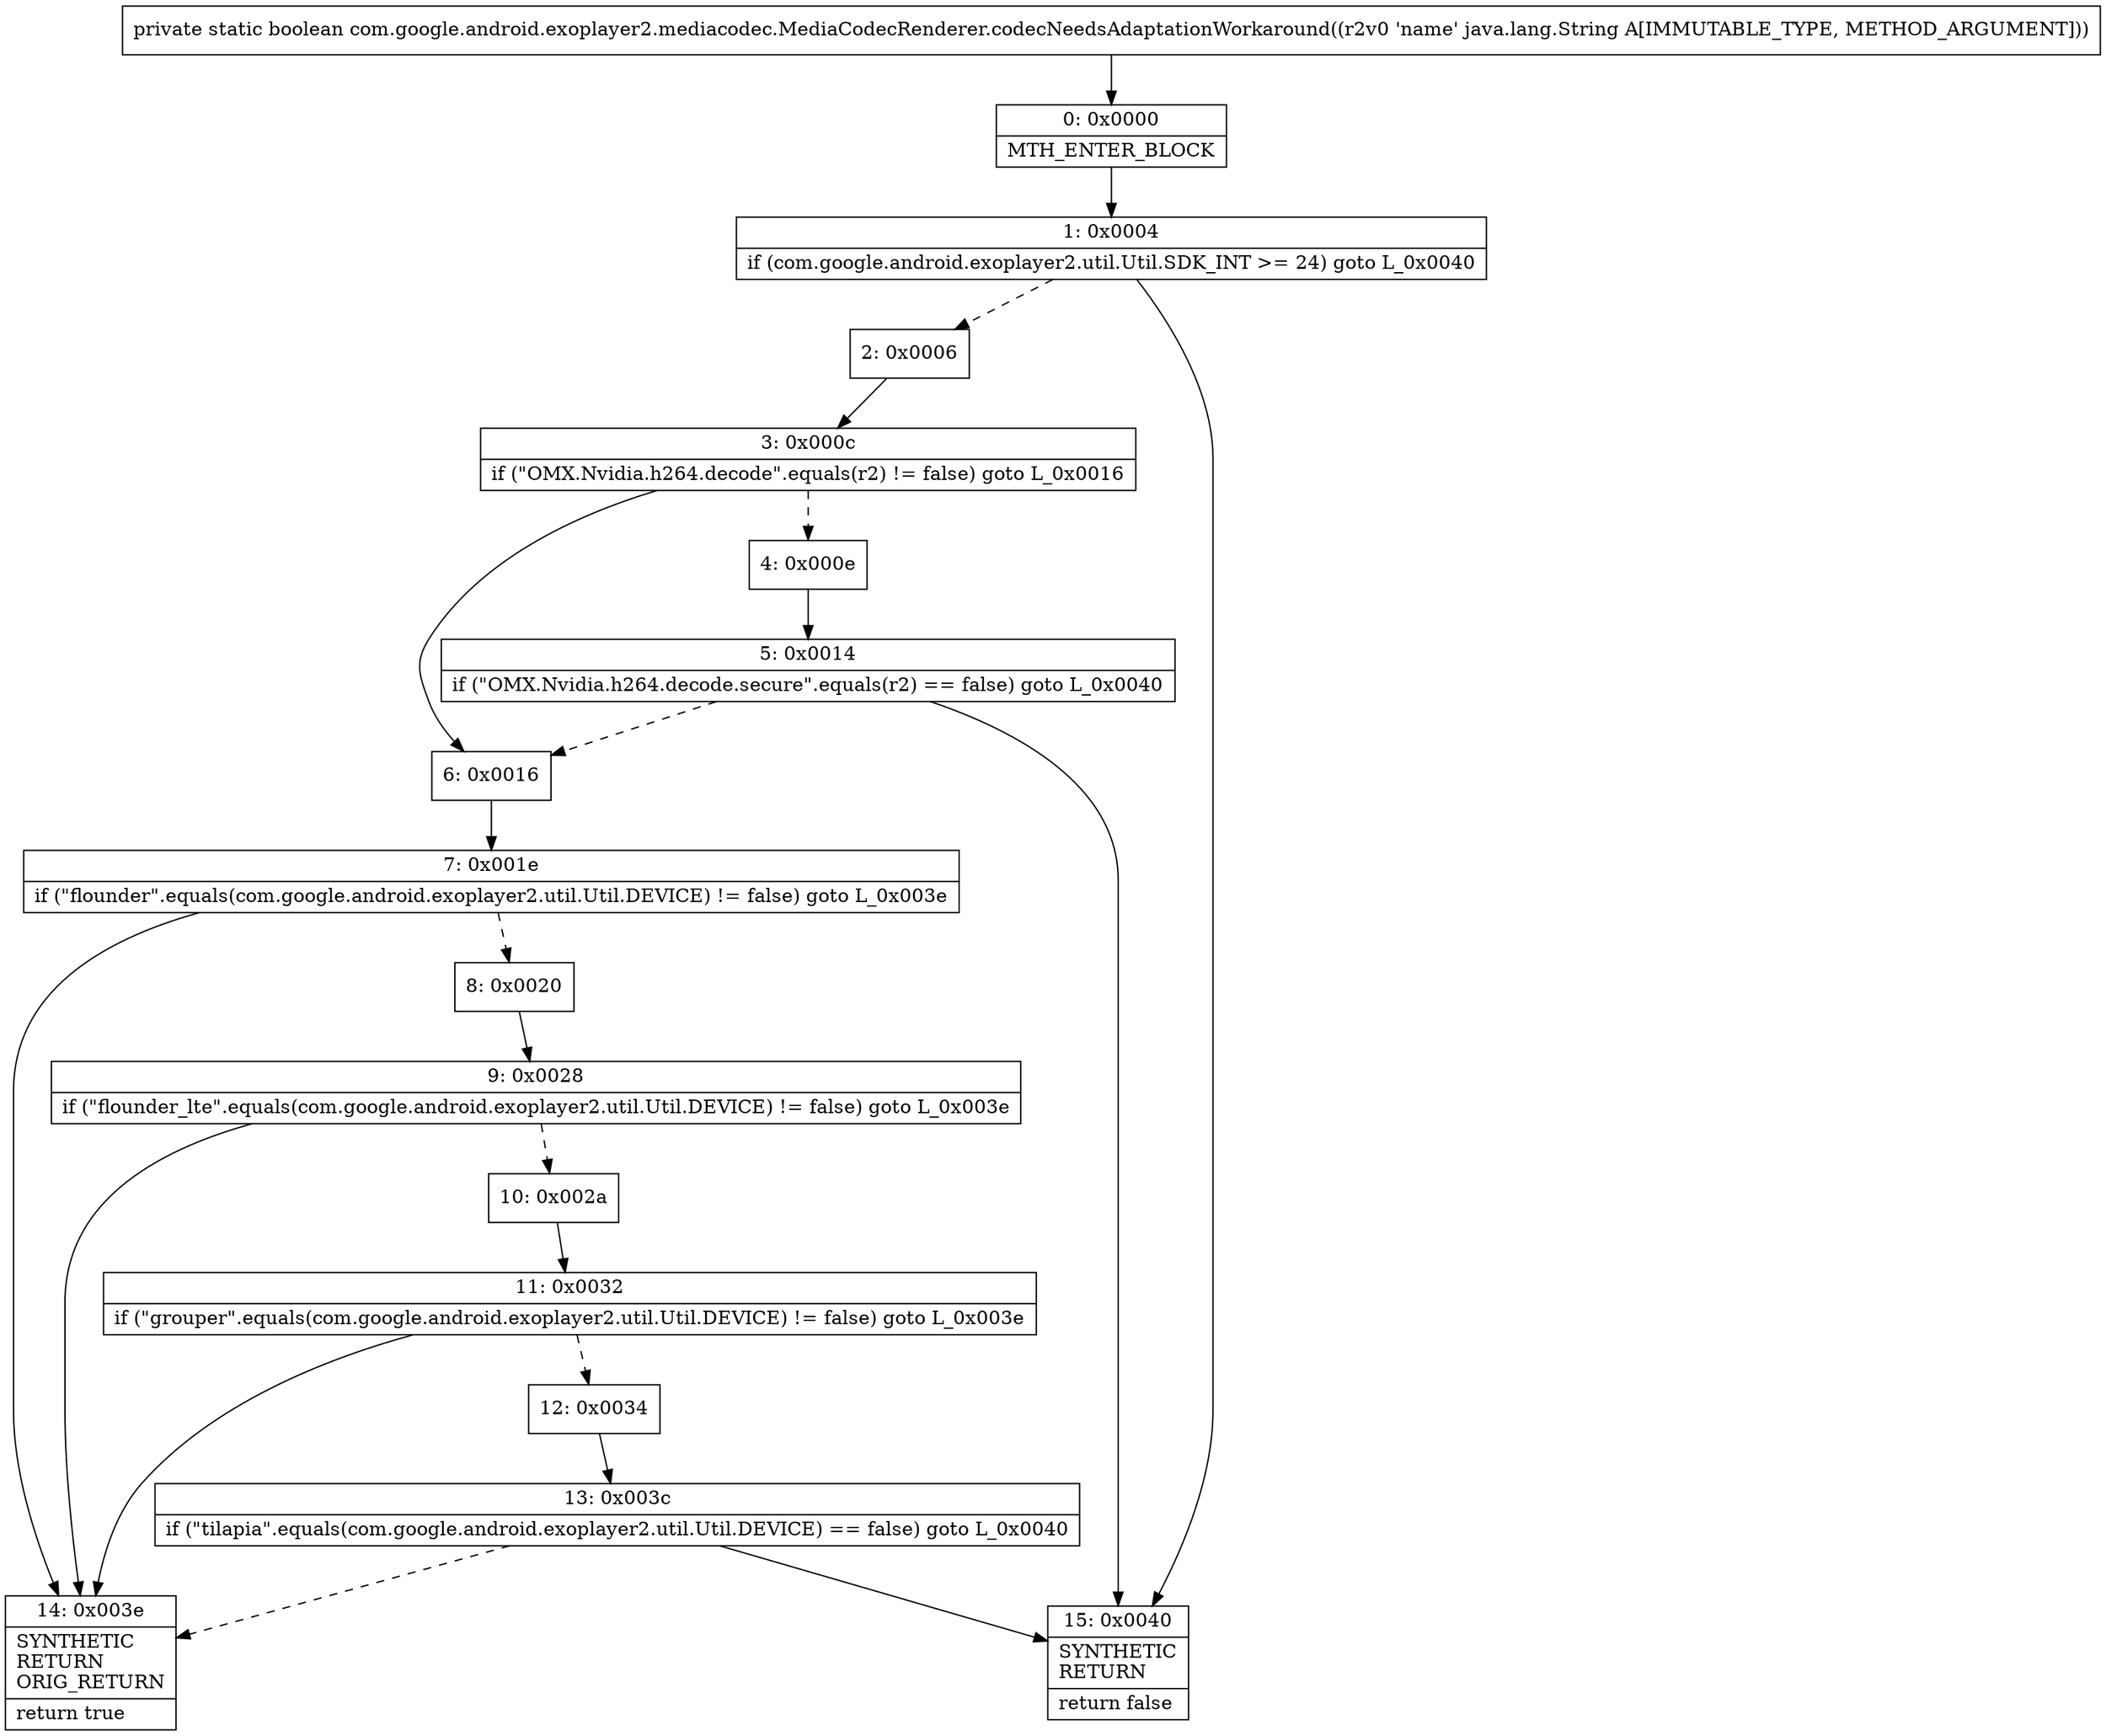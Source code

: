 digraph "CFG forcom.google.android.exoplayer2.mediacodec.MediaCodecRenderer.codecNeedsAdaptationWorkaround(Ljava\/lang\/String;)Z" {
Node_0 [shape=record,label="{0\:\ 0x0000|MTH_ENTER_BLOCK\l}"];
Node_1 [shape=record,label="{1\:\ 0x0004|if (com.google.android.exoplayer2.util.Util.SDK_INT \>= 24) goto L_0x0040\l}"];
Node_2 [shape=record,label="{2\:\ 0x0006}"];
Node_3 [shape=record,label="{3\:\ 0x000c|if (\"OMX.Nvidia.h264.decode\".equals(r2) != false) goto L_0x0016\l}"];
Node_4 [shape=record,label="{4\:\ 0x000e}"];
Node_5 [shape=record,label="{5\:\ 0x0014|if (\"OMX.Nvidia.h264.decode.secure\".equals(r2) == false) goto L_0x0040\l}"];
Node_6 [shape=record,label="{6\:\ 0x0016}"];
Node_7 [shape=record,label="{7\:\ 0x001e|if (\"flounder\".equals(com.google.android.exoplayer2.util.Util.DEVICE) != false) goto L_0x003e\l}"];
Node_8 [shape=record,label="{8\:\ 0x0020}"];
Node_9 [shape=record,label="{9\:\ 0x0028|if (\"flounder_lte\".equals(com.google.android.exoplayer2.util.Util.DEVICE) != false) goto L_0x003e\l}"];
Node_10 [shape=record,label="{10\:\ 0x002a}"];
Node_11 [shape=record,label="{11\:\ 0x0032|if (\"grouper\".equals(com.google.android.exoplayer2.util.Util.DEVICE) != false) goto L_0x003e\l}"];
Node_12 [shape=record,label="{12\:\ 0x0034}"];
Node_13 [shape=record,label="{13\:\ 0x003c|if (\"tilapia\".equals(com.google.android.exoplayer2.util.Util.DEVICE) == false) goto L_0x0040\l}"];
Node_14 [shape=record,label="{14\:\ 0x003e|SYNTHETIC\lRETURN\lORIG_RETURN\l|return true\l}"];
Node_15 [shape=record,label="{15\:\ 0x0040|SYNTHETIC\lRETURN\l|return false\l}"];
MethodNode[shape=record,label="{private static boolean com.google.android.exoplayer2.mediacodec.MediaCodecRenderer.codecNeedsAdaptationWorkaround((r2v0 'name' java.lang.String A[IMMUTABLE_TYPE, METHOD_ARGUMENT])) }"];
MethodNode -> Node_0;
Node_0 -> Node_1;
Node_1 -> Node_2[style=dashed];
Node_1 -> Node_15;
Node_2 -> Node_3;
Node_3 -> Node_4[style=dashed];
Node_3 -> Node_6;
Node_4 -> Node_5;
Node_5 -> Node_6[style=dashed];
Node_5 -> Node_15;
Node_6 -> Node_7;
Node_7 -> Node_8[style=dashed];
Node_7 -> Node_14;
Node_8 -> Node_9;
Node_9 -> Node_10[style=dashed];
Node_9 -> Node_14;
Node_10 -> Node_11;
Node_11 -> Node_12[style=dashed];
Node_11 -> Node_14;
Node_12 -> Node_13;
Node_13 -> Node_14[style=dashed];
Node_13 -> Node_15;
}

